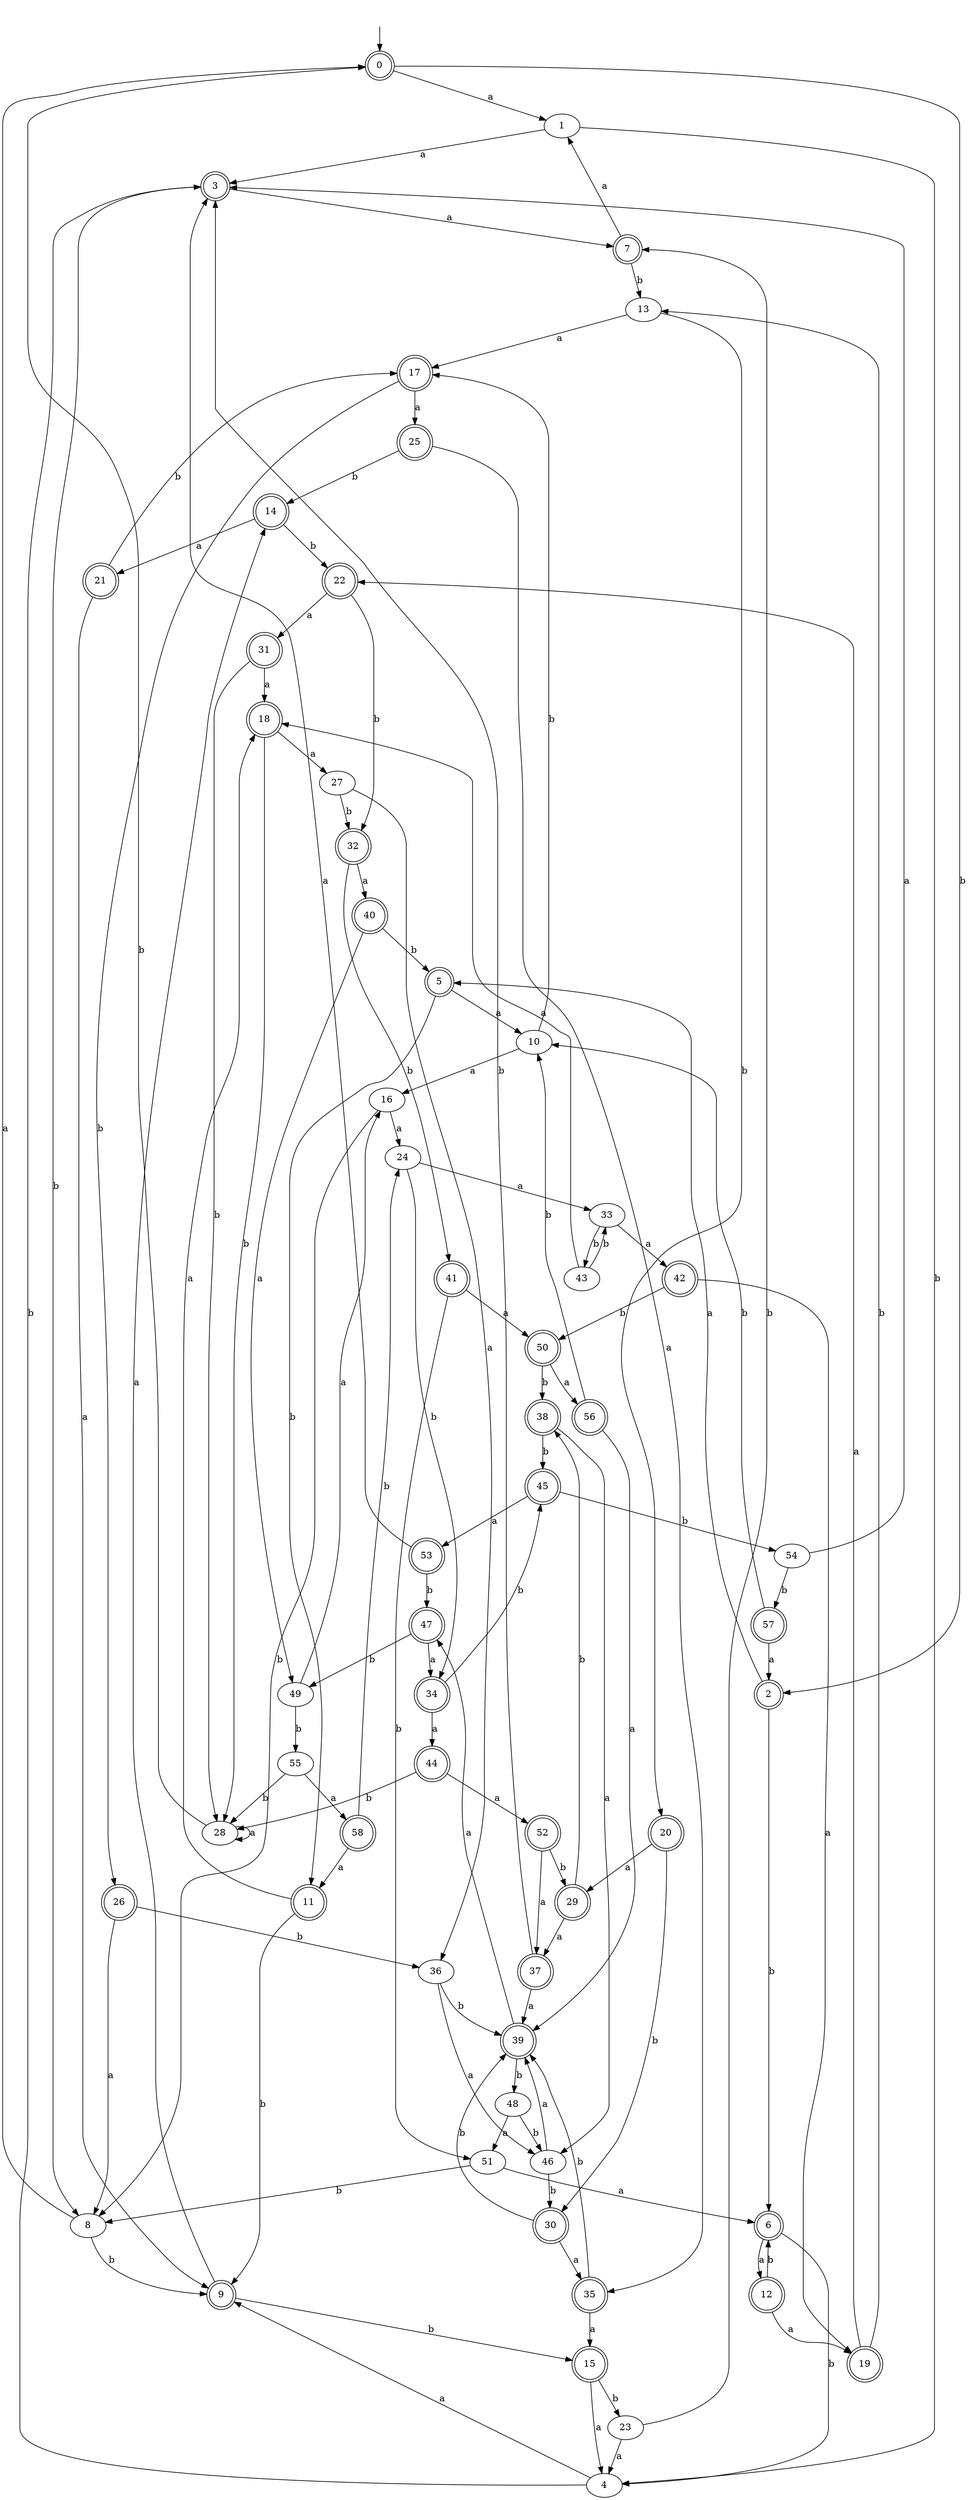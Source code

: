 digraph RandomDFA {
  __start0 [label="", shape=none];
  __start0 -> 0 [label=""];
  0 [shape=circle] [shape=doublecircle]
  0 -> 1 [label="a"]
  0 -> 2 [label="b"]
  1
  1 -> 3 [label="a"]
  1 -> 4 [label="b"]
  2 [shape=doublecircle]
  2 -> 5 [label="a"]
  2 -> 6 [label="b"]
  3 [shape=doublecircle]
  3 -> 7 [label="a"]
  3 -> 8 [label="b"]
  4
  4 -> 9 [label="a"]
  4 -> 3 [label="b"]
  5 [shape=doublecircle]
  5 -> 10 [label="a"]
  5 -> 11 [label="b"]
  6 [shape=doublecircle]
  6 -> 12 [label="a"]
  6 -> 4 [label="b"]
  7 [shape=doublecircle]
  7 -> 1 [label="a"]
  7 -> 13 [label="b"]
  8
  8 -> 0 [label="a"]
  8 -> 9 [label="b"]
  9 [shape=doublecircle]
  9 -> 14 [label="a"]
  9 -> 15 [label="b"]
  10
  10 -> 16 [label="a"]
  10 -> 17 [label="b"]
  11 [shape=doublecircle]
  11 -> 18 [label="a"]
  11 -> 9 [label="b"]
  12 [shape=doublecircle]
  12 -> 19 [label="a"]
  12 -> 6 [label="b"]
  13
  13 -> 17 [label="a"]
  13 -> 20 [label="b"]
  14 [shape=doublecircle]
  14 -> 21 [label="a"]
  14 -> 22 [label="b"]
  15 [shape=doublecircle]
  15 -> 4 [label="a"]
  15 -> 23 [label="b"]
  16
  16 -> 24 [label="a"]
  16 -> 8 [label="b"]
  17 [shape=doublecircle]
  17 -> 25 [label="a"]
  17 -> 26 [label="b"]
  18 [shape=doublecircle]
  18 -> 27 [label="a"]
  18 -> 28 [label="b"]
  19 [shape=doublecircle]
  19 -> 22 [label="a"]
  19 -> 13 [label="b"]
  20 [shape=doublecircle]
  20 -> 29 [label="a"]
  20 -> 30 [label="b"]
  21 [shape=doublecircle]
  21 -> 9 [label="a"]
  21 -> 17 [label="b"]
  22 [shape=doublecircle]
  22 -> 31 [label="a"]
  22 -> 32 [label="b"]
  23
  23 -> 4 [label="a"]
  23 -> 7 [label="b"]
  24
  24 -> 33 [label="a"]
  24 -> 34 [label="b"]
  25 [shape=doublecircle]
  25 -> 35 [label="a"]
  25 -> 14 [label="b"]
  26 [shape=doublecircle]
  26 -> 8 [label="a"]
  26 -> 36 [label="b"]
  27
  27 -> 36 [label="a"]
  27 -> 32 [label="b"]
  28
  28 -> 28 [label="a"]
  28 -> 0 [label="b"]
  29 [shape=doublecircle]
  29 -> 37 [label="a"]
  29 -> 38 [label="b"]
  30 [shape=doublecircle]
  30 -> 35 [label="a"]
  30 -> 39 [label="b"]
  31 [shape=doublecircle]
  31 -> 18 [label="a"]
  31 -> 28 [label="b"]
  32 [shape=doublecircle]
  32 -> 40 [label="a"]
  32 -> 41 [label="b"]
  33
  33 -> 42 [label="a"]
  33 -> 43 [label="b"]
  34 [shape=doublecircle]
  34 -> 44 [label="a"]
  34 -> 45 [label="b"]
  35 [shape=doublecircle]
  35 -> 15 [label="a"]
  35 -> 39 [label="b"]
  36
  36 -> 46 [label="a"]
  36 -> 39 [label="b"]
  37 [shape=doublecircle]
  37 -> 39 [label="a"]
  37 -> 3 [label="b"]
  38 [shape=doublecircle]
  38 -> 46 [label="a"]
  38 -> 45 [label="b"]
  39 [shape=doublecircle]
  39 -> 47 [label="a"]
  39 -> 48 [label="b"]
  40 [shape=doublecircle]
  40 -> 49 [label="a"]
  40 -> 5 [label="b"]
  41 [shape=doublecircle]
  41 -> 50 [label="a"]
  41 -> 51 [label="b"]
  42 [shape=doublecircle]
  42 -> 19 [label="a"]
  42 -> 50 [label="b"]
  43
  43 -> 18 [label="a"]
  43 -> 33 [label="b"]
  44 [shape=doublecircle]
  44 -> 52 [label="a"]
  44 -> 28 [label="b"]
  45 [shape=doublecircle]
  45 -> 53 [label="a"]
  45 -> 54 [label="b"]
  46
  46 -> 39 [label="a"]
  46 -> 30 [label="b"]
  47 [shape=doublecircle]
  47 -> 34 [label="a"]
  47 -> 49 [label="b"]
  48
  48 -> 51 [label="a"]
  48 -> 46 [label="b"]
  49
  49 -> 16 [label="a"]
  49 -> 55 [label="b"]
  50 [shape=doublecircle]
  50 -> 56 [label="a"]
  50 -> 38 [label="b"]
  51
  51 -> 6 [label="a"]
  51 -> 8 [label="b"]
  52 [shape=doublecircle]
  52 -> 37 [label="a"]
  52 -> 29 [label="b"]
  53 [shape=doublecircle]
  53 -> 3 [label="a"]
  53 -> 47 [label="b"]
  54
  54 -> 3 [label="a"]
  54 -> 57 [label="b"]
  55
  55 -> 58 [label="a"]
  55 -> 28 [label="b"]
  56 [shape=doublecircle]
  56 -> 39 [label="a"]
  56 -> 10 [label="b"]
  57 [shape=doublecircle]
  57 -> 2 [label="a"]
  57 -> 10 [label="b"]
  58 [shape=doublecircle]
  58 -> 11 [label="a"]
  58 -> 24 [label="b"]
}
